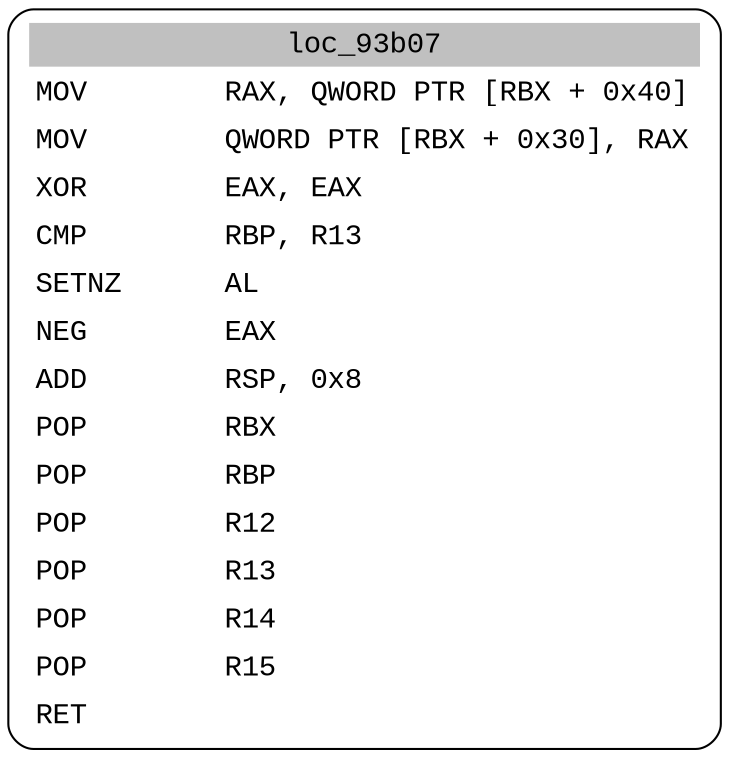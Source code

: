 digraph asm_graph {
1941 [
shape="Mrecord" fontname="Courier New"label =<<table border="0" cellborder="0" cellpadding="3"><tr><td align="center" colspan="2" bgcolor="grey">loc_93b07</td></tr><tr><td align="left">MOV        RAX, QWORD PTR [RBX + 0x40]</td></tr><tr><td align="left">MOV        QWORD PTR [RBX + 0x30], RAX</td></tr><tr><td align="left">XOR        EAX, EAX</td></tr><tr><td align="left">CMP        RBP, R13</td></tr><tr><td align="left">SETNZ      AL</td></tr><tr><td align="left">NEG        EAX</td></tr><tr><td align="left">ADD        RSP, 0x8</td></tr><tr><td align="left">POP        RBX</td></tr><tr><td align="left">POP        RBP</td></tr><tr><td align="left">POP        R12</td></tr><tr><td align="left">POP        R13</td></tr><tr><td align="left">POP        R14</td></tr><tr><td align="left">POP        R15</td></tr><tr><td align="left">RET        </td></tr></table>> ];
}